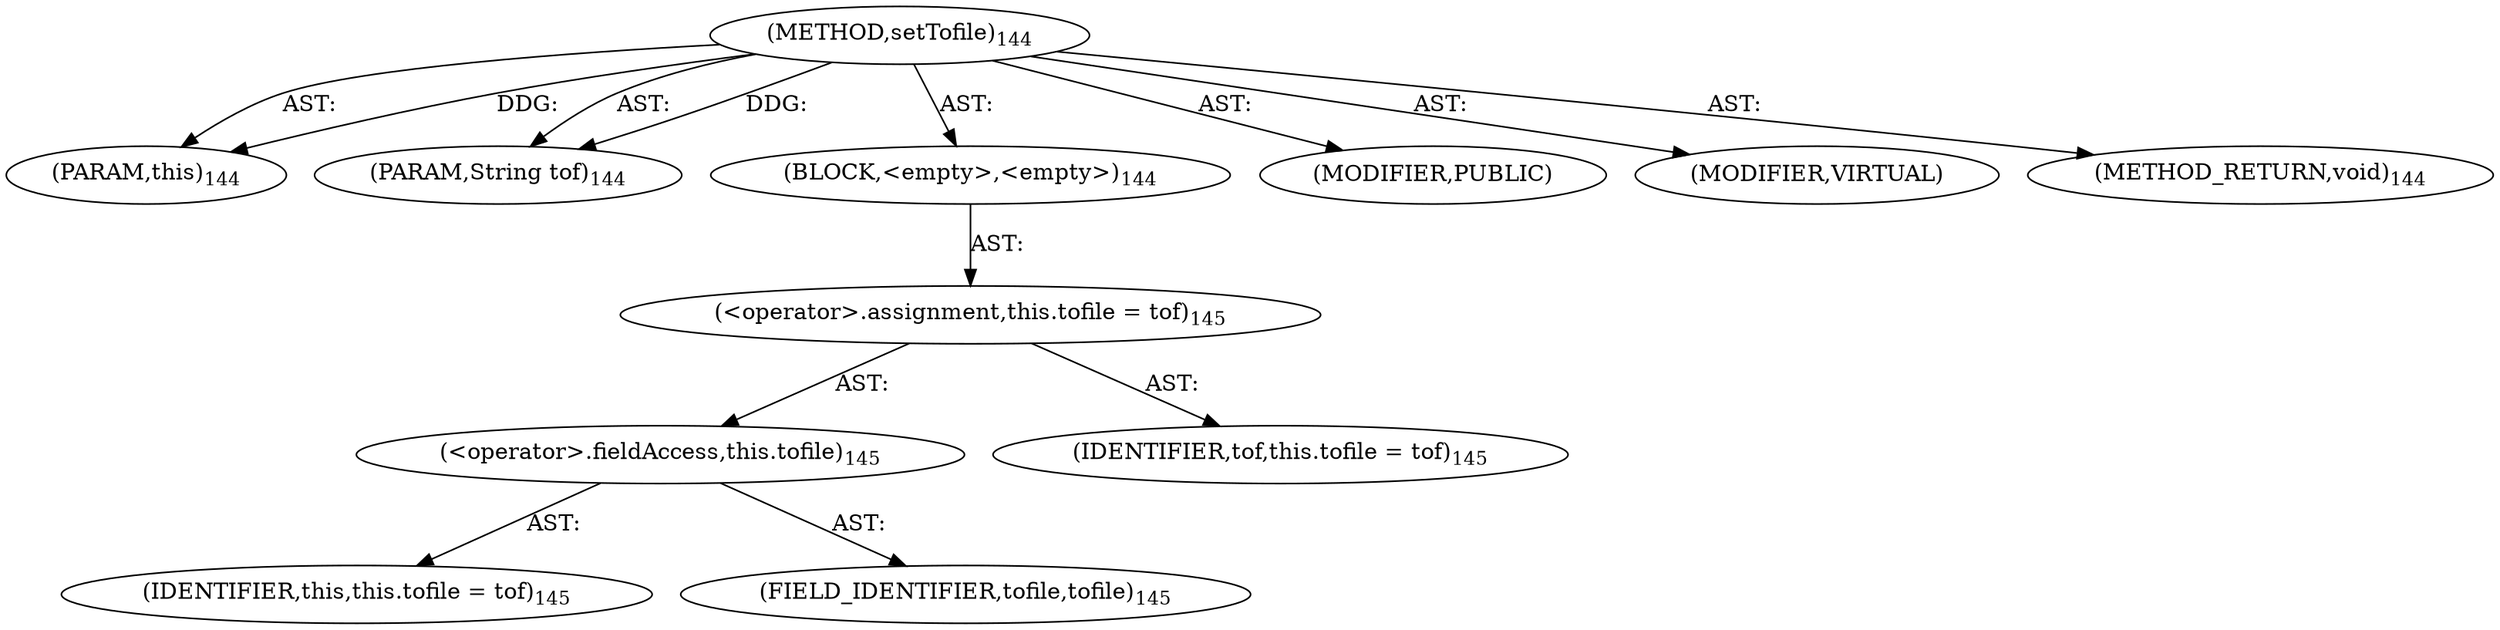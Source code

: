 digraph "setTofile" {  
"111669149701" [label = <(METHOD,setTofile)<SUB>144</SUB>> ]
"115964116994" [label = <(PARAM,this)<SUB>144</SUB>> ]
"115964117010" [label = <(PARAM,String tof)<SUB>144</SUB>> ]
"25769803781" [label = <(BLOCK,&lt;empty&gt;,&lt;empty&gt;)<SUB>144</SUB>> ]
"30064771079" [label = <(&lt;operator&gt;.assignment,this.tofile = tof)<SUB>145</SUB>> ]
"30064771080" [label = <(&lt;operator&gt;.fieldAccess,this.tofile)<SUB>145</SUB>> ]
"68719476738" [label = <(IDENTIFIER,this,this.tofile = tof)<SUB>145</SUB>> ]
"55834574853" [label = <(FIELD_IDENTIFIER,tofile,tofile)<SUB>145</SUB>> ]
"68719476763" [label = <(IDENTIFIER,tof,this.tofile = tof)<SUB>145</SUB>> ]
"133143986198" [label = <(MODIFIER,PUBLIC)> ]
"133143986199" [label = <(MODIFIER,VIRTUAL)> ]
"128849018885" [label = <(METHOD_RETURN,void)<SUB>144</SUB>> ]
  "111669149701" -> "115964116994"  [ label = "AST: "] 
  "111669149701" -> "115964117010"  [ label = "AST: "] 
  "111669149701" -> "25769803781"  [ label = "AST: "] 
  "111669149701" -> "133143986198"  [ label = "AST: "] 
  "111669149701" -> "133143986199"  [ label = "AST: "] 
  "111669149701" -> "128849018885"  [ label = "AST: "] 
  "25769803781" -> "30064771079"  [ label = "AST: "] 
  "30064771079" -> "30064771080"  [ label = "AST: "] 
  "30064771079" -> "68719476763"  [ label = "AST: "] 
  "30064771080" -> "68719476738"  [ label = "AST: "] 
  "30064771080" -> "55834574853"  [ label = "AST: "] 
  "111669149701" -> "115964116994"  [ label = "DDG: "] 
  "111669149701" -> "115964117010"  [ label = "DDG: "] 
}
